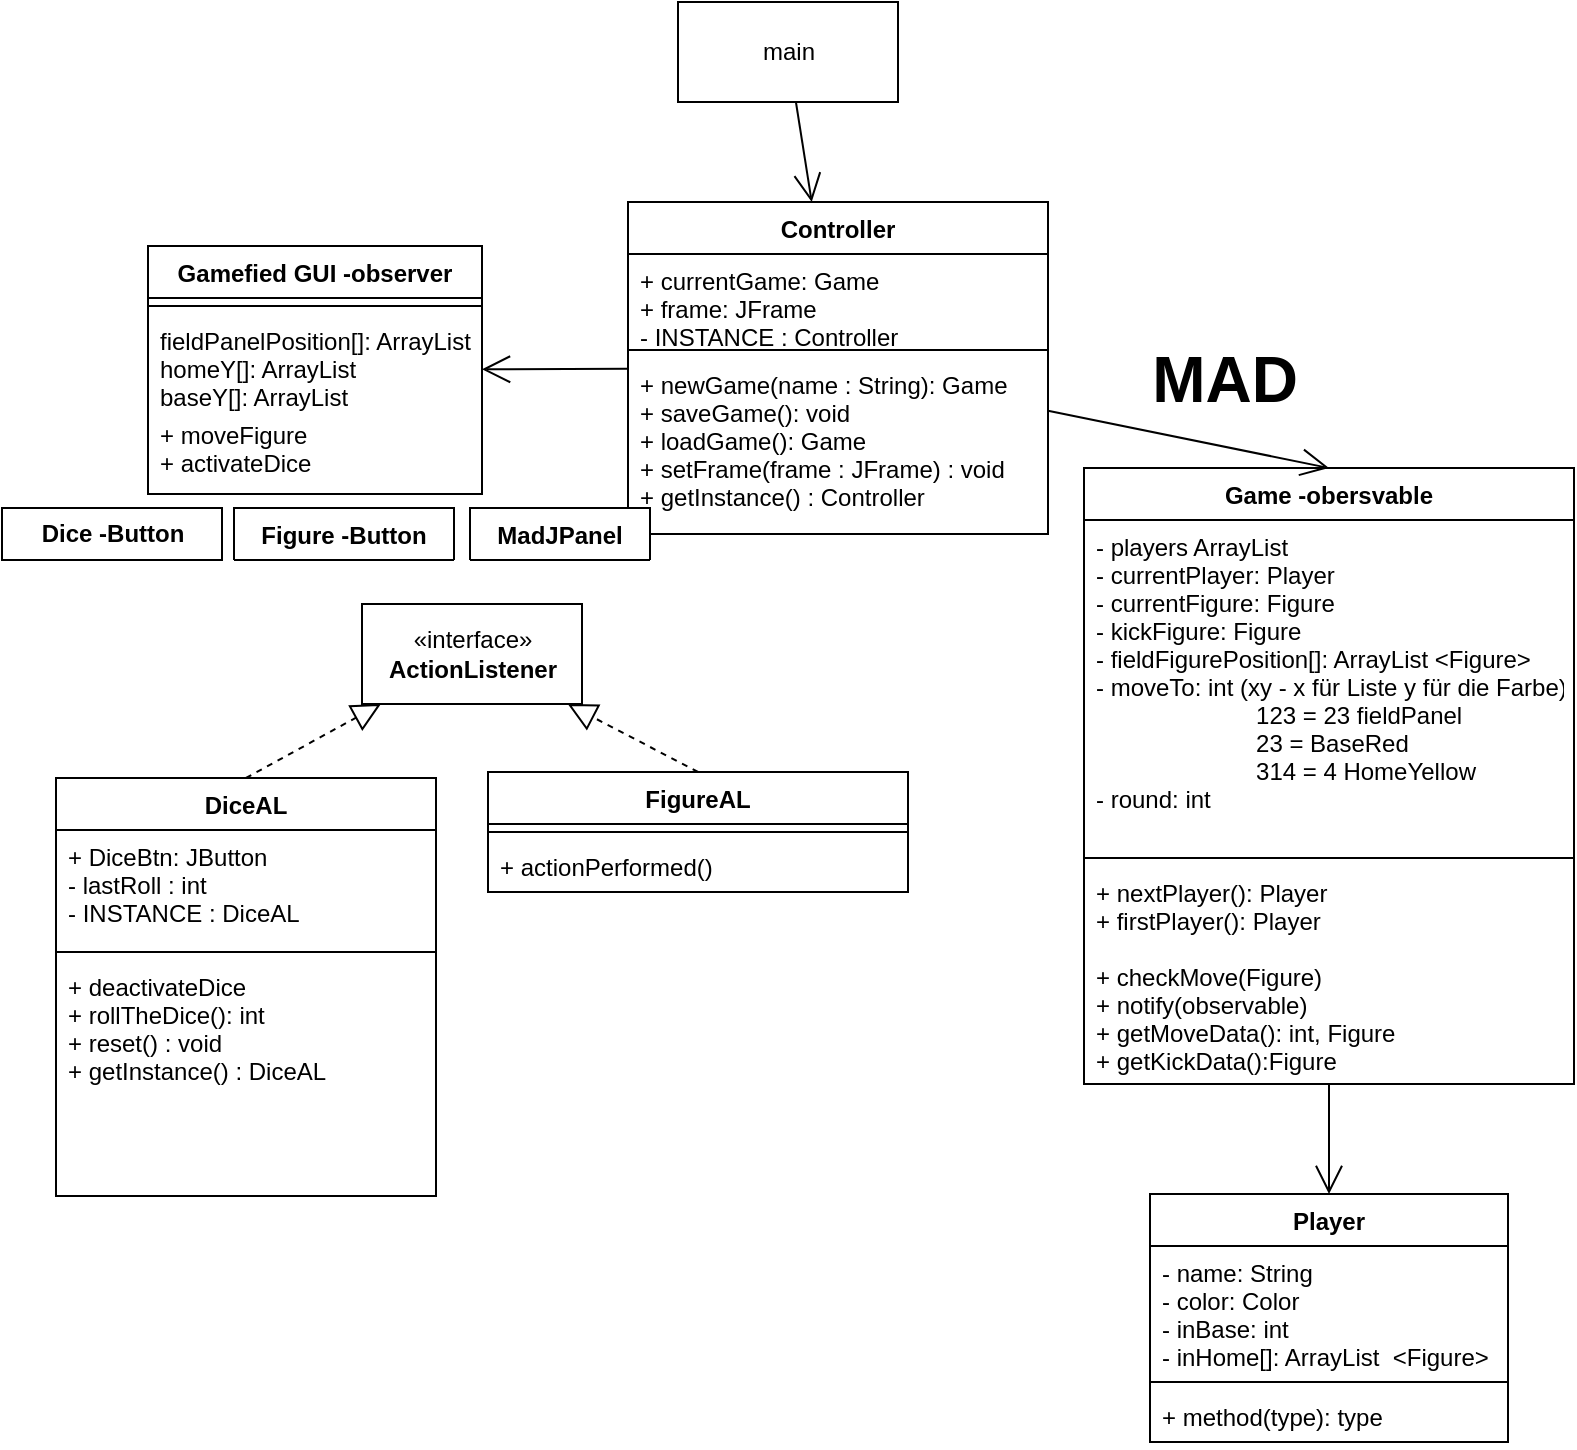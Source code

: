 <mxfile version="17.5.1" type="github">
  <diagram id="h7QU14QVFvEqcNQnfNww" name="Page-1">
    <mxGraphModel dx="948" dy="508" grid="0" gridSize="10" guides="1" tooltips="1" connect="1" arrows="1" fold="1" page="1" pageScale="1" pageWidth="827" pageHeight="1169" math="0" shadow="0">
      <root>
        <mxCell id="0" />
        <mxCell id="1" parent="0" />
        <mxCell id="fChbEMPvrJXztvvPjygy-1" value="Player" style="swimlane;fontStyle=1;align=center;verticalAlign=top;childLayout=stackLayout;horizontal=1;startSize=26;horizontalStack=0;resizeParent=1;resizeParentMax=0;resizeLast=0;collapsible=1;marginBottom=0;" parent="1" vertex="1">
          <mxGeometry x="581" y="606" width="179" height="124" as="geometry" />
        </mxCell>
        <mxCell id="fChbEMPvrJXztvvPjygy-2" value="- name: String&#xa;- color: Color&#xa;- inBase: int&#xa;- inHome[]: ArrayList  &lt;Figure&gt;" style="text;strokeColor=none;fillColor=none;align=left;verticalAlign=top;spacingLeft=4;spacingRight=4;overflow=hidden;rotatable=0;points=[[0,0.5],[1,0.5]];portConstraint=eastwest;" parent="fChbEMPvrJXztvvPjygy-1" vertex="1">
          <mxGeometry y="26" width="179" height="64" as="geometry" />
        </mxCell>
        <mxCell id="fChbEMPvrJXztvvPjygy-3" value="" style="line;strokeWidth=1;fillColor=none;align=left;verticalAlign=middle;spacingTop=-1;spacingLeft=3;spacingRight=3;rotatable=0;labelPosition=right;points=[];portConstraint=eastwest;" parent="fChbEMPvrJXztvvPjygy-1" vertex="1">
          <mxGeometry y="90" width="179" height="8" as="geometry" />
        </mxCell>
        <mxCell id="fChbEMPvrJXztvvPjygy-4" value="+ method(type): type" style="text;strokeColor=none;fillColor=none;align=left;verticalAlign=top;spacingLeft=4;spacingRight=4;overflow=hidden;rotatable=0;points=[[0,0.5],[1,0.5]];portConstraint=eastwest;" parent="fChbEMPvrJXztvvPjygy-1" vertex="1">
          <mxGeometry y="98" width="179" height="26" as="geometry" />
        </mxCell>
        <mxCell id="fChbEMPvrJXztvvPjygy-13" value="FigureAL" style="swimlane;fontStyle=1;align=center;verticalAlign=top;childLayout=stackLayout;horizontal=1;startSize=26;horizontalStack=0;resizeParent=1;resizeParentMax=0;resizeLast=0;collapsible=1;marginBottom=0;rounded=0;" parent="1" vertex="1">
          <mxGeometry x="250" y="395" width="210" height="60" as="geometry" />
        </mxCell>
        <mxCell id="fChbEMPvrJXztvvPjygy-15" value="" style="line;strokeWidth=1;fillColor=none;align=left;verticalAlign=middle;spacingTop=-1;spacingLeft=3;spacingRight=3;rotatable=0;labelPosition=right;points=[];portConstraint=eastwest;" parent="fChbEMPvrJXztvvPjygy-13" vertex="1">
          <mxGeometry y="26" width="210" height="8" as="geometry" />
        </mxCell>
        <mxCell id="fChbEMPvrJXztvvPjygy-16" value="+ actionPerformed()" style="text;strokeColor=none;fillColor=none;align=left;verticalAlign=top;spacingLeft=4;spacingRight=4;overflow=hidden;rotatable=0;points=[[0,0.5],[1,0.5]];portConstraint=eastwest;" parent="fChbEMPvrJXztvvPjygy-13" vertex="1">
          <mxGeometry y="34" width="210" height="26" as="geometry" />
        </mxCell>
        <mxCell id="fChbEMPvrJXztvvPjygy-17" value="Game -obersvable" style="swimlane;fontStyle=1;align=center;verticalAlign=top;childLayout=stackLayout;horizontal=1;startSize=26;horizontalStack=0;resizeParent=1;resizeParentMax=0;resizeLast=0;collapsible=1;marginBottom=0;" parent="1" vertex="1">
          <mxGeometry x="548" y="243" width="245" height="308" as="geometry" />
        </mxCell>
        <mxCell id="fChbEMPvrJXztvvPjygy-18" value="- players ArrayList&#xa;- currentPlayer: Player&#xa;- currentFigure: Figure&#xa;- kickFigure: Figure&#xa;- fieldFigurePosition[]: ArrayList &lt;Figure&gt;&#xa;- moveTo: int (xy - x für Liste y für die Farbe)&#xa;                        123 = 23 fieldPanel &#xa;                        23 = BaseRed &#xa;                        314 = 4 HomeYellow&#xa;- round: int" style="text;strokeColor=none;fillColor=none;align=left;verticalAlign=top;spacingLeft=4;spacingRight=4;overflow=hidden;rotatable=0;points=[[0,0.5],[1,0.5]];portConstraint=eastwest;" parent="fChbEMPvrJXztvvPjygy-17" vertex="1">
          <mxGeometry y="26" width="245" height="165" as="geometry" />
        </mxCell>
        <mxCell id="fChbEMPvrJXztvvPjygy-19" value="" style="line;strokeWidth=1;fillColor=none;align=left;verticalAlign=middle;spacingTop=-1;spacingLeft=3;spacingRight=3;rotatable=0;labelPosition=right;points=[];portConstraint=eastwest;" parent="fChbEMPvrJXztvvPjygy-17" vertex="1">
          <mxGeometry y="191" width="245" height="8" as="geometry" />
        </mxCell>
        <mxCell id="fChbEMPvrJXztvvPjygy-20" value="+ nextPlayer(): Player&#xa;+ firstPlayer(): Player&#xa;&#xa;+ checkMove(Figure)&#xa;+ notify(observable)&#xa;+ getMoveData(): int, Figure&#xa;+ getKickData():Figure&#xa;&#xa;" style="text;strokeColor=none;fillColor=none;align=left;verticalAlign=top;spacingLeft=4;spacingRight=4;overflow=hidden;rotatable=0;points=[[0,0.5],[1,0.5]];portConstraint=eastwest;" parent="fChbEMPvrJXztvvPjygy-17" vertex="1">
          <mxGeometry y="199" width="245" height="109" as="geometry" />
        </mxCell>
        <mxCell id="fChbEMPvrJXztvvPjygy-22" value="Controller" style="swimlane;fontStyle=1;align=center;verticalAlign=top;childLayout=stackLayout;horizontal=1;startSize=26;horizontalStack=0;resizeParent=1;resizeParentMax=0;resizeLast=0;collapsible=1;marginBottom=0;" parent="1" vertex="1">
          <mxGeometry x="320" y="110" width="210" height="166" as="geometry" />
        </mxCell>
        <mxCell id="fChbEMPvrJXztvvPjygy-23" value="+ currentGame: Game&#xa;+ frame: JFrame&#xa;- INSTANCE : Controller" style="text;strokeColor=none;fillColor=none;align=left;verticalAlign=top;spacingLeft=4;spacingRight=4;overflow=hidden;rotatable=0;points=[[0,0.5],[1,0.5]];portConstraint=eastwest;" parent="fChbEMPvrJXztvvPjygy-22" vertex="1">
          <mxGeometry y="26" width="210" height="44" as="geometry" />
        </mxCell>
        <mxCell id="fChbEMPvrJXztvvPjygy-24" value="" style="line;strokeWidth=1;fillColor=none;align=left;verticalAlign=middle;spacingTop=-1;spacingLeft=3;spacingRight=3;rotatable=0;labelPosition=right;points=[];portConstraint=eastwest;" parent="fChbEMPvrJXztvvPjygy-22" vertex="1">
          <mxGeometry y="70" width="210" height="8" as="geometry" />
        </mxCell>
        <mxCell id="fChbEMPvrJXztvvPjygy-25" value="+ newGame(name : String): Game&#xa;+ saveGame(): void&#xa;+ loadGame(): Game&#xa;+ setFrame(frame : JFrame) : void&#xa;+ getInstance() : Controller" style="text;strokeColor=none;fillColor=none;align=left;verticalAlign=top;spacingLeft=4;spacingRight=4;overflow=hidden;rotatable=0;points=[[0,0.5],[1,0.5]];portConstraint=eastwest;" parent="fChbEMPvrJXztvvPjygy-22" vertex="1">
          <mxGeometry y="78" width="210" height="88" as="geometry" />
        </mxCell>
        <mxCell id="fChbEMPvrJXztvvPjygy-26" value="Gamefied GUI -observer" style="swimlane;fontStyle=1;align=center;verticalAlign=top;childLayout=stackLayout;horizontal=1;startSize=26;horizontalStack=0;resizeParent=1;resizeParentMax=0;resizeLast=0;collapsible=1;marginBottom=0;" parent="1" vertex="1">
          <mxGeometry x="80" y="132" width="167" height="124" as="geometry" />
        </mxCell>
        <mxCell id="fChbEMPvrJXztvvPjygy-28" value="" style="line;strokeWidth=1;fillColor=none;align=left;verticalAlign=middle;spacingTop=-1;spacingLeft=3;spacingRight=3;rotatable=0;labelPosition=right;points=[];portConstraint=eastwest;" parent="fChbEMPvrJXztvvPjygy-26" vertex="1">
          <mxGeometry y="26" width="167" height="8" as="geometry" />
        </mxCell>
        <mxCell id="fChbEMPvrJXztvvPjygy-27" value="fieldPanelPosition[]: ArrayList&#xa;homeY[]: ArrayList&#xa;baseY[]: ArrayList" style="text;strokeColor=none;fillColor=none;align=left;verticalAlign=top;spacingLeft=4;spacingRight=4;overflow=hidden;rotatable=0;points=[[0,0.5],[1,0.5]];portConstraint=eastwest;" parent="fChbEMPvrJXztvvPjygy-26" vertex="1">
          <mxGeometry y="34" width="167" height="47" as="geometry" />
        </mxCell>
        <mxCell id="fChbEMPvrJXztvvPjygy-29" value="+ moveFigure&#xa;+ activateDice" style="text;strokeColor=none;fillColor=none;align=left;verticalAlign=top;spacingLeft=4;spacingRight=4;overflow=hidden;rotatable=0;points=[[0,0.5],[1,0.5]];portConstraint=eastwest;" parent="fChbEMPvrJXztvvPjygy-26" vertex="1">
          <mxGeometry y="81" width="167" height="43" as="geometry" />
        </mxCell>
        <mxCell id="fChbEMPvrJXztvvPjygy-30" value="Figure -Button" style="swimlane;fontStyle=1;align=center;verticalAlign=top;childLayout=stackLayout;horizontal=1;startSize=26;horizontalStack=0;resizeParent=1;resizeParentMax=0;resizeLast=0;collapsible=1;marginBottom=0;rounded=0;" parent="1" vertex="1" collapsed="1">
          <mxGeometry x="123" y="263" width="110" height="26" as="geometry">
            <mxRectangle x="132" y="249" width="89" height="46" as="alternateBounds" />
          </mxGeometry>
        </mxCell>
        <mxCell id="fChbEMPvrJXztvvPjygy-32" value="" style="line;strokeWidth=1;fillColor=none;align=left;verticalAlign=middle;spacingTop=-1;spacingLeft=3;spacingRight=3;rotatable=0;labelPosition=right;points=[];portConstraint=eastwest;rounded=0;" parent="fChbEMPvrJXztvvPjygy-30" vertex="1">
          <mxGeometry y="26" width="89" height="20" as="geometry" />
        </mxCell>
        <mxCell id="fChbEMPvrJXztvvPjygy-35" value="DiceAL" style="swimlane;fontStyle=1;align=center;verticalAlign=top;childLayout=stackLayout;horizontal=1;startSize=26;horizontalStack=0;resizeParent=1;resizeParentMax=0;resizeLast=0;collapsible=1;marginBottom=0;rounded=0;" parent="1" vertex="1">
          <mxGeometry x="34" y="398" width="190" height="209" as="geometry" />
        </mxCell>
        <mxCell id="fChbEMPvrJXztvvPjygy-36" value="+ DiceBtn: JButton&#xa;- lastRoll : int&#xa;- INSTANCE : DiceAL" style="text;strokeColor=none;fillColor=none;align=left;verticalAlign=top;spacingLeft=4;spacingRight=4;overflow=hidden;rotatable=0;points=[[0,0.5],[1,0.5]];portConstraint=eastwest;rounded=0;" parent="fChbEMPvrJXztvvPjygy-35" vertex="1">
          <mxGeometry y="26" width="190" height="57" as="geometry" />
        </mxCell>
        <mxCell id="fChbEMPvrJXztvvPjygy-37" value="" style="line;strokeWidth=1;fillColor=none;align=left;verticalAlign=middle;spacingTop=-1;spacingLeft=3;spacingRight=3;rotatable=0;labelPosition=right;points=[];portConstraint=eastwest;rounded=0;" parent="fChbEMPvrJXztvvPjygy-35" vertex="1">
          <mxGeometry y="83" width="190" height="8" as="geometry" />
        </mxCell>
        <mxCell id="fChbEMPvrJXztvvPjygy-38" value="+ deactivateDice&#xa;+ rollTheDice(): int&#xa;+ reset() : void&#xa;+ getInstance() : DiceAL" style="text;strokeColor=none;fillColor=none;align=left;verticalAlign=top;spacingLeft=4;spacingRight=4;overflow=hidden;rotatable=0;points=[[0,0.5],[1,0.5]];portConstraint=eastwest;rounded=0;" parent="fChbEMPvrJXztvvPjygy-35" vertex="1">
          <mxGeometry y="91" width="190" height="118" as="geometry" />
        </mxCell>
        <mxCell id="fChbEMPvrJXztvvPjygy-52" value="main" style="html=1;rounded=0;" parent="1" vertex="1">
          <mxGeometry x="345" y="10" width="110" height="50" as="geometry" />
        </mxCell>
        <mxCell id="fChbEMPvrJXztvvPjygy-66" value="&lt;font style=&quot;font-size: 32px&quot;&gt;&lt;b&gt;MAD&lt;/b&gt;&lt;/font&gt;" style="text;html=1;align=center;verticalAlign=middle;resizable=0;points=[];autosize=1;strokeColor=none;fillColor=none;" parent="1" vertex="1">
          <mxGeometry x="576" y="186" width="83" height="25" as="geometry" />
        </mxCell>
        <mxCell id="fChbEMPvrJXztvvPjygy-68" value="«interface»&lt;br&gt;&lt;b&gt;ActionListener&lt;/b&gt;" style="html=1;rounded=0;" parent="1" vertex="1">
          <mxGeometry x="187" y="311" width="110" height="50" as="geometry" />
        </mxCell>
        <mxCell id="fChbEMPvrJXztvvPjygy-72" value="" style="endArrow=block;dashed=1;endFill=0;endSize=12;html=1;rounded=0;exitX=0.5;exitY=0;exitDx=0;exitDy=0;" parent="1" source="fChbEMPvrJXztvvPjygy-35" target="fChbEMPvrJXztvvPjygy-68" edge="1">
          <mxGeometry width="160" relative="1" as="geometry">
            <mxPoint x="288" y="468" as="sourcePoint" />
            <mxPoint x="448" y="468" as="targetPoint" />
          </mxGeometry>
        </mxCell>
        <mxCell id="fChbEMPvrJXztvvPjygy-73" value="" style="endArrow=block;dashed=1;endFill=0;endSize=12;html=1;rounded=0;exitX=0.5;exitY=0;exitDx=0;exitDy=0;" parent="1" source="fChbEMPvrJXztvvPjygy-13" target="fChbEMPvrJXztvvPjygy-68" edge="1">
          <mxGeometry width="160" relative="1" as="geometry">
            <mxPoint x="288" y="468" as="sourcePoint" />
            <mxPoint x="448" y="468" as="targetPoint" />
          </mxGeometry>
        </mxCell>
        <mxCell id="fChbEMPvrJXztvvPjygy-74" value="" style="endArrow=open;endFill=1;endSize=12;html=1;rounded=0;entryX=0.5;entryY=0;entryDx=0;entryDy=0;" parent="1" source="fChbEMPvrJXztvvPjygy-22" target="fChbEMPvrJXztvvPjygy-17" edge="1">
          <mxGeometry width="160" relative="1" as="geometry">
            <mxPoint x="526" y="244" as="sourcePoint" />
            <mxPoint x="686" y="244" as="targetPoint" />
          </mxGeometry>
        </mxCell>
        <mxCell id="fChbEMPvrJXztvvPjygy-75" value="" style="endArrow=open;endFill=1;endSize=12;html=1;rounded=0;" parent="1" source="fChbEMPvrJXztvvPjygy-17" target="fChbEMPvrJXztvvPjygy-1" edge="1">
          <mxGeometry width="160" relative="1" as="geometry">
            <mxPoint x="292" y="493" as="sourcePoint" />
            <mxPoint x="452" y="493" as="targetPoint" />
          </mxGeometry>
        </mxCell>
        <mxCell id="fChbEMPvrJXztvvPjygy-77" value="" style="endArrow=open;endFill=1;endSize=12;html=1;rounded=0;" parent="1" source="fChbEMPvrJXztvvPjygy-22" target="fChbEMPvrJXztvvPjygy-26" edge="1">
          <mxGeometry width="160" relative="1" as="geometry">
            <mxPoint x="292" y="193" as="sourcePoint" />
            <mxPoint x="452" y="193" as="targetPoint" />
          </mxGeometry>
        </mxCell>
        <mxCell id="fChbEMPvrJXztvvPjygy-78" value="" style="endArrow=open;endFill=1;endSize=12;html=1;rounded=0;" parent="1" source="fChbEMPvrJXztvvPjygy-52" target="fChbEMPvrJXztvvPjygy-22" edge="1">
          <mxGeometry width="160" relative="1" as="geometry">
            <mxPoint x="292" y="193" as="sourcePoint" />
            <mxPoint x="452" y="193" as="targetPoint" />
          </mxGeometry>
        </mxCell>
        <mxCell id="USmH-3ETjADoORAym_nX-3" value="&lt;b&gt;Dice -Button&lt;/b&gt;" style="html=1;" parent="1" vertex="1">
          <mxGeometry x="7" y="263" width="110" height="26" as="geometry" />
        </mxCell>
        <mxCell id="USmH-3ETjADoORAym_nX-4" value="MadJPanel" style="swimlane;fontStyle=1;align=center;verticalAlign=top;childLayout=stackLayout;horizontal=1;startSize=26;horizontalStack=0;resizeParent=1;resizeParentMax=0;resizeLast=0;collapsible=1;marginBottom=0;" parent="1" vertex="1" collapsed="1">
          <mxGeometry x="241" y="263" width="90" height="26" as="geometry">
            <mxRectangle x="239" y="255" width="81" height="34" as="alternateBounds" />
          </mxGeometry>
        </mxCell>
        <mxCell id="USmH-3ETjADoORAym_nX-6" value="" style="line;strokeWidth=1;fillColor=none;align=left;verticalAlign=middle;spacingTop=-1;spacingLeft=3;spacingRight=3;rotatable=0;labelPosition=right;points=[];portConstraint=eastwest;" parent="USmH-3ETjADoORAym_nX-4" vertex="1">
          <mxGeometry y="26" width="81" height="8" as="geometry" />
        </mxCell>
      </root>
    </mxGraphModel>
  </diagram>
</mxfile>
